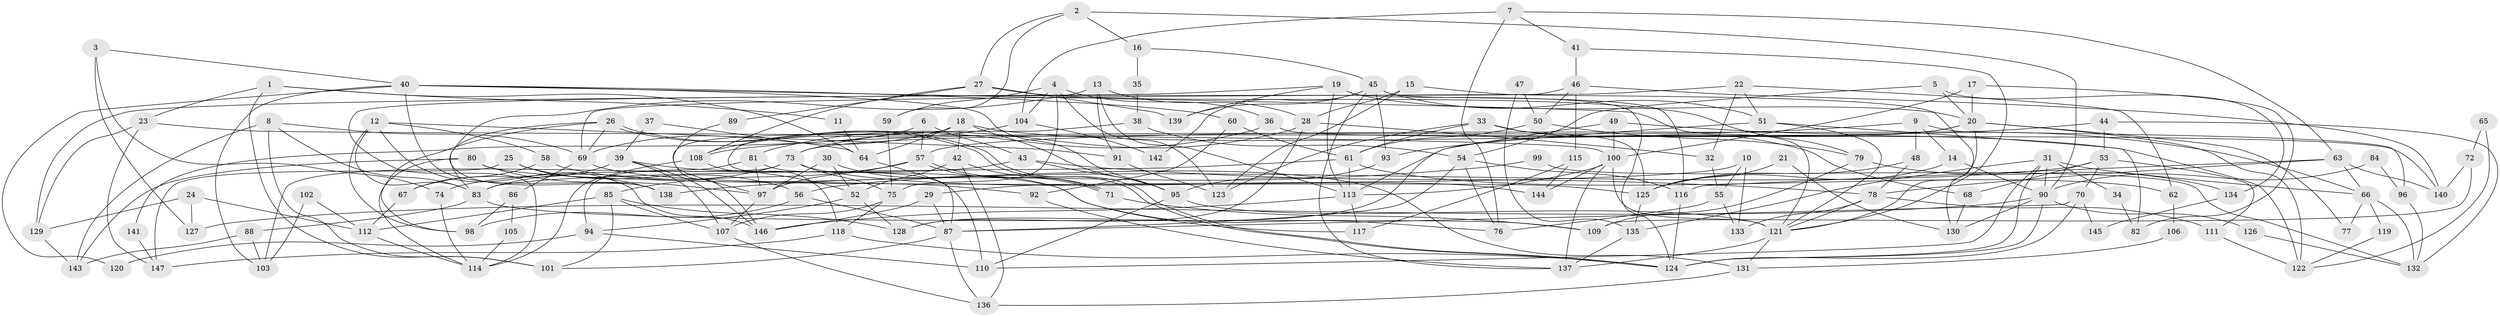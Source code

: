 // Generated by graph-tools (version 1.1) at 2025/02/03/09/25 03:02:16]
// undirected, 147 vertices, 294 edges
graph export_dot {
graph [start="1"]
  node [color=gray90,style=filled];
  1;
  2;
  3;
  4;
  5;
  6;
  7;
  8;
  9;
  10;
  11;
  12;
  13;
  14;
  15;
  16;
  17;
  18;
  19;
  20;
  21;
  22;
  23;
  24;
  25;
  26;
  27;
  28;
  29;
  30;
  31;
  32;
  33;
  34;
  35;
  36;
  37;
  38;
  39;
  40;
  41;
  42;
  43;
  44;
  45;
  46;
  47;
  48;
  49;
  50;
  51;
  52;
  53;
  54;
  55;
  56;
  57;
  58;
  59;
  60;
  61;
  62;
  63;
  64;
  65;
  66;
  67;
  68;
  69;
  70;
  71;
  72;
  73;
  74;
  75;
  76;
  77;
  78;
  79;
  80;
  81;
  82;
  83;
  84;
  85;
  86;
  87;
  88;
  89;
  90;
  91;
  92;
  93;
  94;
  95;
  96;
  97;
  98;
  99;
  100;
  101;
  102;
  103;
  104;
  105;
  106;
  107;
  108;
  109;
  110;
  111;
  112;
  113;
  114;
  115;
  116;
  117;
  118;
  119;
  120;
  121;
  122;
  123;
  124;
  125;
  126;
  127;
  128;
  129;
  130;
  131;
  132;
  133;
  134;
  135;
  136;
  137;
  138;
  139;
  140;
  141;
  142;
  143;
  144;
  145;
  146;
  147;
  1 -- 23;
  1 -- 64;
  1 -- 11;
  1 -- 101;
  2 -- 27;
  2 -- 90;
  2 -- 16;
  2 -- 59;
  3 -- 40;
  3 -- 127;
  3 -- 74;
  4 -- 59;
  4 -- 75;
  4 -- 36;
  4 -- 104;
  4 -- 123;
  5 -- 54;
  5 -- 20;
  5 -- 134;
  6 -- 43;
  6 -- 57;
  6 -- 141;
  7 -- 76;
  7 -- 41;
  7 -- 63;
  7 -- 104;
  8 -- 101;
  8 -- 69;
  8 -- 83;
  8 -- 143;
  9 -- 108;
  9 -- 14;
  9 -- 48;
  9 -- 96;
  10 -- 29;
  10 -- 55;
  10 -- 133;
  11 -- 64;
  12 -- 146;
  12 -- 98;
  12 -- 58;
  12 -- 83;
  12 -- 91;
  13 -- 113;
  13 -- 28;
  13 -- 91;
  13 -- 138;
  14 -- 125;
  14 -- 90;
  15 -- 28;
  15 -- 123;
  15 -- 130;
  16 -- 45;
  16 -- 35;
  17 -- 100;
  17 -- 20;
  17 -- 82;
  18 -- 95;
  18 -- 122;
  18 -- 42;
  18 -- 64;
  18 -- 69;
  18 -- 146;
  19 -- 124;
  19 -- 113;
  19 -- 20;
  19 -- 129;
  19 -- 139;
  20 -- 73;
  20 -- 77;
  20 -- 113;
  20 -- 121;
  20 -- 122;
  21 -- 130;
  21 -- 125;
  22 -- 51;
  22 -- 69;
  22 -- 32;
  22 -- 62;
  23 -- 129;
  23 -- 100;
  23 -- 147;
  24 -- 129;
  24 -- 112;
  24 -- 127;
  25 -- 147;
  25 -- 138;
  25 -- 56;
  26 -- 124;
  26 -- 124;
  26 -- 83;
  26 -- 69;
  26 -- 98;
  27 -- 79;
  27 -- 139;
  27 -- 89;
  27 -- 108;
  28 -- 73;
  28 -- 128;
  28 -- 32;
  29 -- 146;
  29 -- 87;
  30 -- 52;
  30 -- 117;
  30 -- 97;
  31 -- 124;
  31 -- 90;
  31 -- 34;
  31 -- 66;
  31 -- 110;
  31 -- 135;
  32 -- 55;
  33 -- 123;
  33 -- 125;
  33 -- 61;
  33 -- 68;
  34 -- 82;
  35 -- 38;
  36 -- 81;
  36 -- 140;
  37 -- 64;
  37 -- 39;
  38 -- 54;
  38 -- 52;
  39 -- 146;
  39 -- 107;
  39 -- 67;
  39 -- 76;
  40 -- 95;
  40 -- 121;
  40 -- 60;
  40 -- 103;
  40 -- 120;
  40 -- 138;
  41 -- 121;
  41 -- 46;
  42 -- 136;
  42 -- 52;
  42 -- 71;
  43 -- 78;
  43 -- 74;
  43 -- 95;
  44 -- 53;
  44 -- 57;
  44 -- 132;
  45 -- 137;
  45 -- 51;
  45 -- 93;
  45 -- 116;
  45 -- 139;
  45 -- 142;
  46 -- 140;
  46 -- 114;
  46 -- 50;
  46 -- 115;
  47 -- 50;
  47 -- 135;
  48 -- 78;
  48 -- 125;
  49 -- 100;
  49 -- 66;
  49 -- 128;
  50 -- 61;
  50 -- 79;
  51 -- 121;
  51 -- 93;
  51 -- 82;
  52 -- 128;
  52 -- 94;
  53 -- 56;
  53 -- 70;
  53 -- 68;
  53 -- 111;
  54 -- 76;
  54 -- 116;
  54 -- 87;
  55 -- 133;
  55 -- 76;
  56 -- 87;
  56 -- 98;
  57 -- 97;
  57 -- 71;
  57 -- 71;
  57 -- 85;
  58 -- 67;
  58 -- 131;
  59 -- 75;
  60 -- 61;
  60 -- 92;
  61 -- 83;
  61 -- 62;
  61 -- 113;
  62 -- 106;
  63 -- 116;
  63 -- 66;
  63 -- 78;
  63 -- 140;
  64 -- 87;
  65 -- 122;
  65 -- 72;
  66 -- 77;
  66 -- 119;
  66 -- 132;
  67 -- 112;
  68 -- 130;
  69 -- 86;
  69 -- 92;
  70 -- 124;
  70 -- 87;
  70 -- 145;
  71 -- 109;
  72 -- 140;
  72 -- 109;
  73 -- 103;
  73 -- 83;
  73 -- 75;
  73 -- 144;
  74 -- 114;
  75 -- 107;
  75 -- 118;
  78 -- 121;
  78 -- 111;
  78 -- 133;
  79 -- 109;
  79 -- 134;
  80 -- 97;
  80 -- 125;
  80 -- 114;
  80 -- 143;
  81 -- 94;
  81 -- 110;
  81 -- 97;
  83 -- 88;
  83 -- 109;
  84 -- 96;
  84 -- 90;
  85 -- 107;
  85 -- 101;
  85 -- 112;
  85 -- 128;
  86 -- 98;
  86 -- 105;
  87 -- 101;
  87 -- 136;
  88 -- 143;
  88 -- 103;
  89 -- 97;
  90 -- 124;
  90 -- 130;
  90 -- 126;
  90 -- 127;
  91 -- 123;
  92 -- 137;
  93 -- 95;
  94 -- 110;
  94 -- 120;
  95 -- 121;
  95 -- 110;
  96 -- 132;
  97 -- 107;
  99 -- 138;
  99 -- 132;
  100 -- 137;
  100 -- 113;
  100 -- 121;
  100 -- 144;
  102 -- 112;
  102 -- 103;
  104 -- 108;
  104 -- 142;
  105 -- 114;
  106 -- 131;
  107 -- 136;
  108 -- 114;
  108 -- 118;
  111 -- 122;
  112 -- 114;
  113 -- 117;
  113 -- 146;
  115 -- 144;
  115 -- 117;
  116 -- 124;
  118 -- 124;
  118 -- 147;
  119 -- 122;
  121 -- 131;
  121 -- 137;
  125 -- 135;
  126 -- 132;
  129 -- 143;
  131 -- 136;
  134 -- 145;
  135 -- 137;
  141 -- 147;
}

